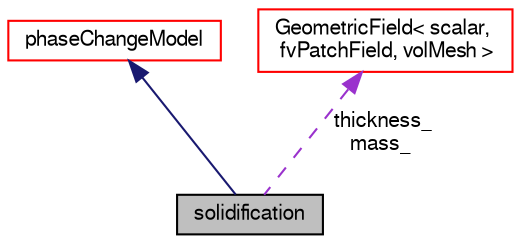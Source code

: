 digraph "solidification"
{
  bgcolor="transparent";
  edge [fontname="FreeSans",fontsize="10",labelfontname="FreeSans",labelfontsize="10"];
  node [fontname="FreeSans",fontsize="10",shape=record];
  Node4 [label="solidification",height=0.2,width=0.4,color="black", fillcolor="grey75", style="filled", fontcolor="black"];
  Node5 -> Node4 [dir="back",color="midnightblue",fontsize="10",style="solid",fontname="FreeSans"];
  Node5 [label="phaseChangeModel",height=0.2,width=0.4,color="red",URL="$a29166.html"];
  Node82 -> Node4 [dir="back",color="darkorchid3",fontsize="10",style="dashed",label=" thickness_\nmass_" ,fontname="FreeSans"];
  Node82 [label="GeometricField\< scalar,\l fvPatchField, volMesh \>",height=0.2,width=0.4,color="red",URL="$a22434.html"];
}
